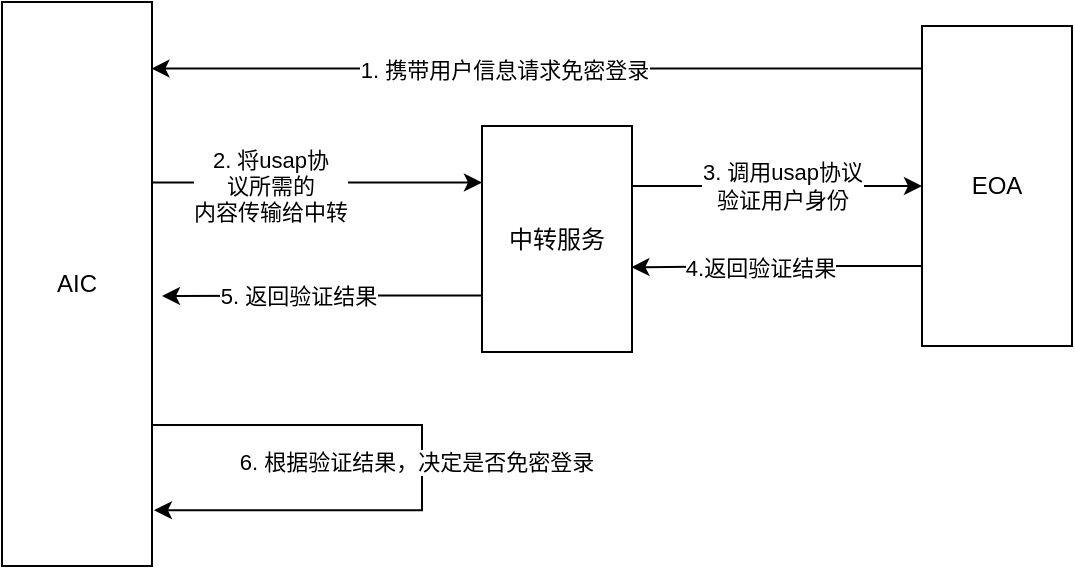 <mxfile version="23.1.5" type="github">
  <diagram name="第 1 页" id="LtZEQr83ogT9xrUYGYf_">
    <mxGraphModel dx="794" dy="420" grid="1" gridSize="10" guides="1" tooltips="1" connect="1" arrows="1" fold="1" page="1" pageScale="1" pageWidth="827" pageHeight="1169" math="0" shadow="0">
      <root>
        <mxCell id="0" />
        <mxCell id="1" parent="0" />
        <mxCell id="vG4RJSz2iW3wAIo9ynS6-7" style="edgeStyle=orthogonalEdgeStyle;rounded=0;orthogonalLoop=1;jettySize=auto;html=1;exitX=1.013;exitY=0.345;exitDx=0;exitDy=0;entryX=0;entryY=0.25;entryDx=0;entryDy=0;exitPerimeter=0;" edge="1" parent="1" target="vG4RJSz2iW3wAIo9ynS6-2">
          <mxGeometry relative="1" as="geometry">
            <mxPoint x="164.995" y="255.29" as="sourcePoint" />
            <mxPoint x="309.02" y="248.25" as="targetPoint" />
            <Array as="points">
              <mxPoint x="165" y="248" />
            </Array>
          </mxGeometry>
        </mxCell>
        <mxCell id="vG4RJSz2iW3wAIo9ynS6-9" value="2. 将usap协&lt;br&gt;议所需的&lt;br&gt;内容传输给中转" style="edgeLabel;html=1;align=center;verticalAlign=middle;resizable=0;points=[];" vertex="1" connectable="0" parent="vG4RJSz2iW3wAIo9ynS6-7">
          <mxGeometry x="-0.235" y="-1" relative="1" as="geometry">
            <mxPoint as="offset" />
          </mxGeometry>
        </mxCell>
        <mxCell id="vG4RJSz2iW3wAIo9ynS6-1" value="AIC" style="rounded=0;whiteSpace=wrap;html=1;align=center;verticalAlign=middle;" vertex="1" parent="1">
          <mxGeometry x="90" y="158" width="75" height="282" as="geometry" />
        </mxCell>
        <mxCell id="vG4RJSz2iW3wAIo9ynS6-6" style="edgeStyle=orthogonalEdgeStyle;rounded=0;orthogonalLoop=1;jettySize=auto;html=1;exitX=1;exitY=0.25;exitDx=0;exitDy=0;" edge="1" parent="1">
          <mxGeometry relative="1" as="geometry">
            <mxPoint x="375" y="240" as="sourcePoint" />
            <mxPoint x="550" y="250" as="targetPoint" />
            <Array as="points">
              <mxPoint x="375" y="250" />
            </Array>
          </mxGeometry>
        </mxCell>
        <mxCell id="vG4RJSz2iW3wAIo9ynS6-12" value="3. 调用usap协议&lt;br&gt;验证用户身份" style="edgeLabel;html=1;align=center;verticalAlign=middle;resizable=0;points=[];" vertex="1" connectable="0" parent="vG4RJSz2iW3wAIo9ynS6-6">
          <mxGeometry x="-0.18" y="-3" relative="1" as="geometry">
            <mxPoint x="39" y="-3" as="offset" />
          </mxGeometry>
        </mxCell>
        <mxCell id="vG4RJSz2iW3wAIo9ynS6-15" style="edgeStyle=orthogonalEdgeStyle;rounded=0;orthogonalLoop=1;jettySize=auto;html=1;exitX=0;exitY=0.75;exitDx=0;exitDy=0;" edge="1" parent="1" source="vG4RJSz2iW3wAIo9ynS6-2">
          <mxGeometry relative="1" as="geometry">
            <mxPoint x="170" y="305" as="targetPoint" />
          </mxGeometry>
        </mxCell>
        <mxCell id="vG4RJSz2iW3wAIo9ynS6-16" value="5. 返回验证结果" style="edgeLabel;html=1;align=center;verticalAlign=middle;resizable=0;points=[];" vertex="1" connectable="0" parent="vG4RJSz2iW3wAIo9ynS6-15">
          <mxGeometry x="0.158" y="-1" relative="1" as="geometry">
            <mxPoint as="offset" />
          </mxGeometry>
        </mxCell>
        <mxCell id="vG4RJSz2iW3wAIo9ynS6-2" value="中转服务" style="rounded=0;whiteSpace=wrap;html=1;align=center;verticalAlign=middle;" vertex="1" parent="1">
          <mxGeometry x="330" y="220" width="75" height="113" as="geometry" />
        </mxCell>
        <mxCell id="vG4RJSz2iW3wAIo9ynS6-4" style="edgeStyle=orthogonalEdgeStyle;rounded=0;orthogonalLoop=1;jettySize=auto;html=1;exitX=0;exitY=0.25;exitDx=0;exitDy=0;entryX=0.996;entryY=0.118;entryDx=0;entryDy=0;entryPerimeter=0;" edge="1" parent="1" source="vG4RJSz2iW3wAIo9ynS6-3" target="vG4RJSz2iW3wAIo9ynS6-1">
          <mxGeometry relative="1" as="geometry">
            <Array as="points">
              <mxPoint x="550" y="191" />
            </Array>
          </mxGeometry>
        </mxCell>
        <mxCell id="vG4RJSz2iW3wAIo9ynS6-5" value="1. 携带用户信息请求免密登录" style="edgeLabel;html=1;align=center;verticalAlign=middle;resizable=0;points=[];" vertex="1" connectable="0" parent="vG4RJSz2iW3wAIo9ynS6-4">
          <mxGeometry x="0.128" relative="1" as="geometry">
            <mxPoint as="offset" />
          </mxGeometry>
        </mxCell>
        <mxCell id="vG4RJSz2iW3wAIo9ynS6-3" value="EOA" style="rounded=0;whiteSpace=wrap;html=1;align=center;verticalAlign=middle;" vertex="1" parent="1">
          <mxGeometry x="550" y="170" width="75" height="160" as="geometry" />
        </mxCell>
        <mxCell id="vG4RJSz2iW3wAIo9ynS6-13" style="edgeStyle=orthogonalEdgeStyle;rounded=0;orthogonalLoop=1;jettySize=auto;html=1;exitX=0;exitY=0.75;exitDx=0;exitDy=0;entryX=0.996;entryY=0.625;entryDx=0;entryDy=0;entryPerimeter=0;" edge="1" parent="1" source="vG4RJSz2iW3wAIo9ynS6-3" target="vG4RJSz2iW3wAIo9ynS6-2">
          <mxGeometry relative="1" as="geometry" />
        </mxCell>
        <mxCell id="vG4RJSz2iW3wAIo9ynS6-14" value="4.返回验证结果" style="edgeLabel;html=1;align=center;verticalAlign=middle;resizable=0;points=[];" vertex="1" connectable="0" parent="vG4RJSz2iW3wAIo9ynS6-13">
          <mxGeometry x="0.123" relative="1" as="geometry">
            <mxPoint as="offset" />
          </mxGeometry>
        </mxCell>
        <mxCell id="vG4RJSz2iW3wAIo9ynS6-17" style="edgeStyle=orthogonalEdgeStyle;rounded=0;orthogonalLoop=1;jettySize=auto;html=1;exitX=1;exitY=0.75;exitDx=0;exitDy=0;entryX=1.013;entryY=0.901;entryDx=0;entryDy=0;entryPerimeter=0;" edge="1" parent="1" source="vG4RJSz2iW3wAIo9ynS6-1" target="vG4RJSz2iW3wAIo9ynS6-1">
          <mxGeometry relative="1" as="geometry">
            <Array as="points">
              <mxPoint x="300" y="370" />
              <mxPoint x="300" y="412" />
            </Array>
          </mxGeometry>
        </mxCell>
        <mxCell id="vG4RJSz2iW3wAIo9ynS6-18" value="6. 根据验证结果，决定是否免密登录" style="edgeLabel;html=1;align=center;verticalAlign=middle;resizable=0;points=[];" vertex="1" connectable="0" parent="vG4RJSz2iW3wAIo9ynS6-17">
          <mxGeometry x="-0.015" y="-3" relative="1" as="geometry">
            <mxPoint as="offset" />
          </mxGeometry>
        </mxCell>
      </root>
    </mxGraphModel>
  </diagram>
</mxfile>
